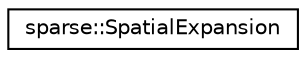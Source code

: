 digraph "Graphical Class Hierarchy"
{
 // LATEX_PDF_SIZE
  edge [fontname="Helvetica",fontsize="10",labelfontname="Helvetica",labelfontsize="10"];
  node [fontname="Helvetica",fontsize="10",shape=record];
  rankdir="LR";
  Node0 [label="sparse::SpatialExpansion",height=0.2,width=0.4,color="black", fillcolor="white", style="filled",URL="$structsparse_1_1SpatialExpansion.html",tooltip=" "];
}
